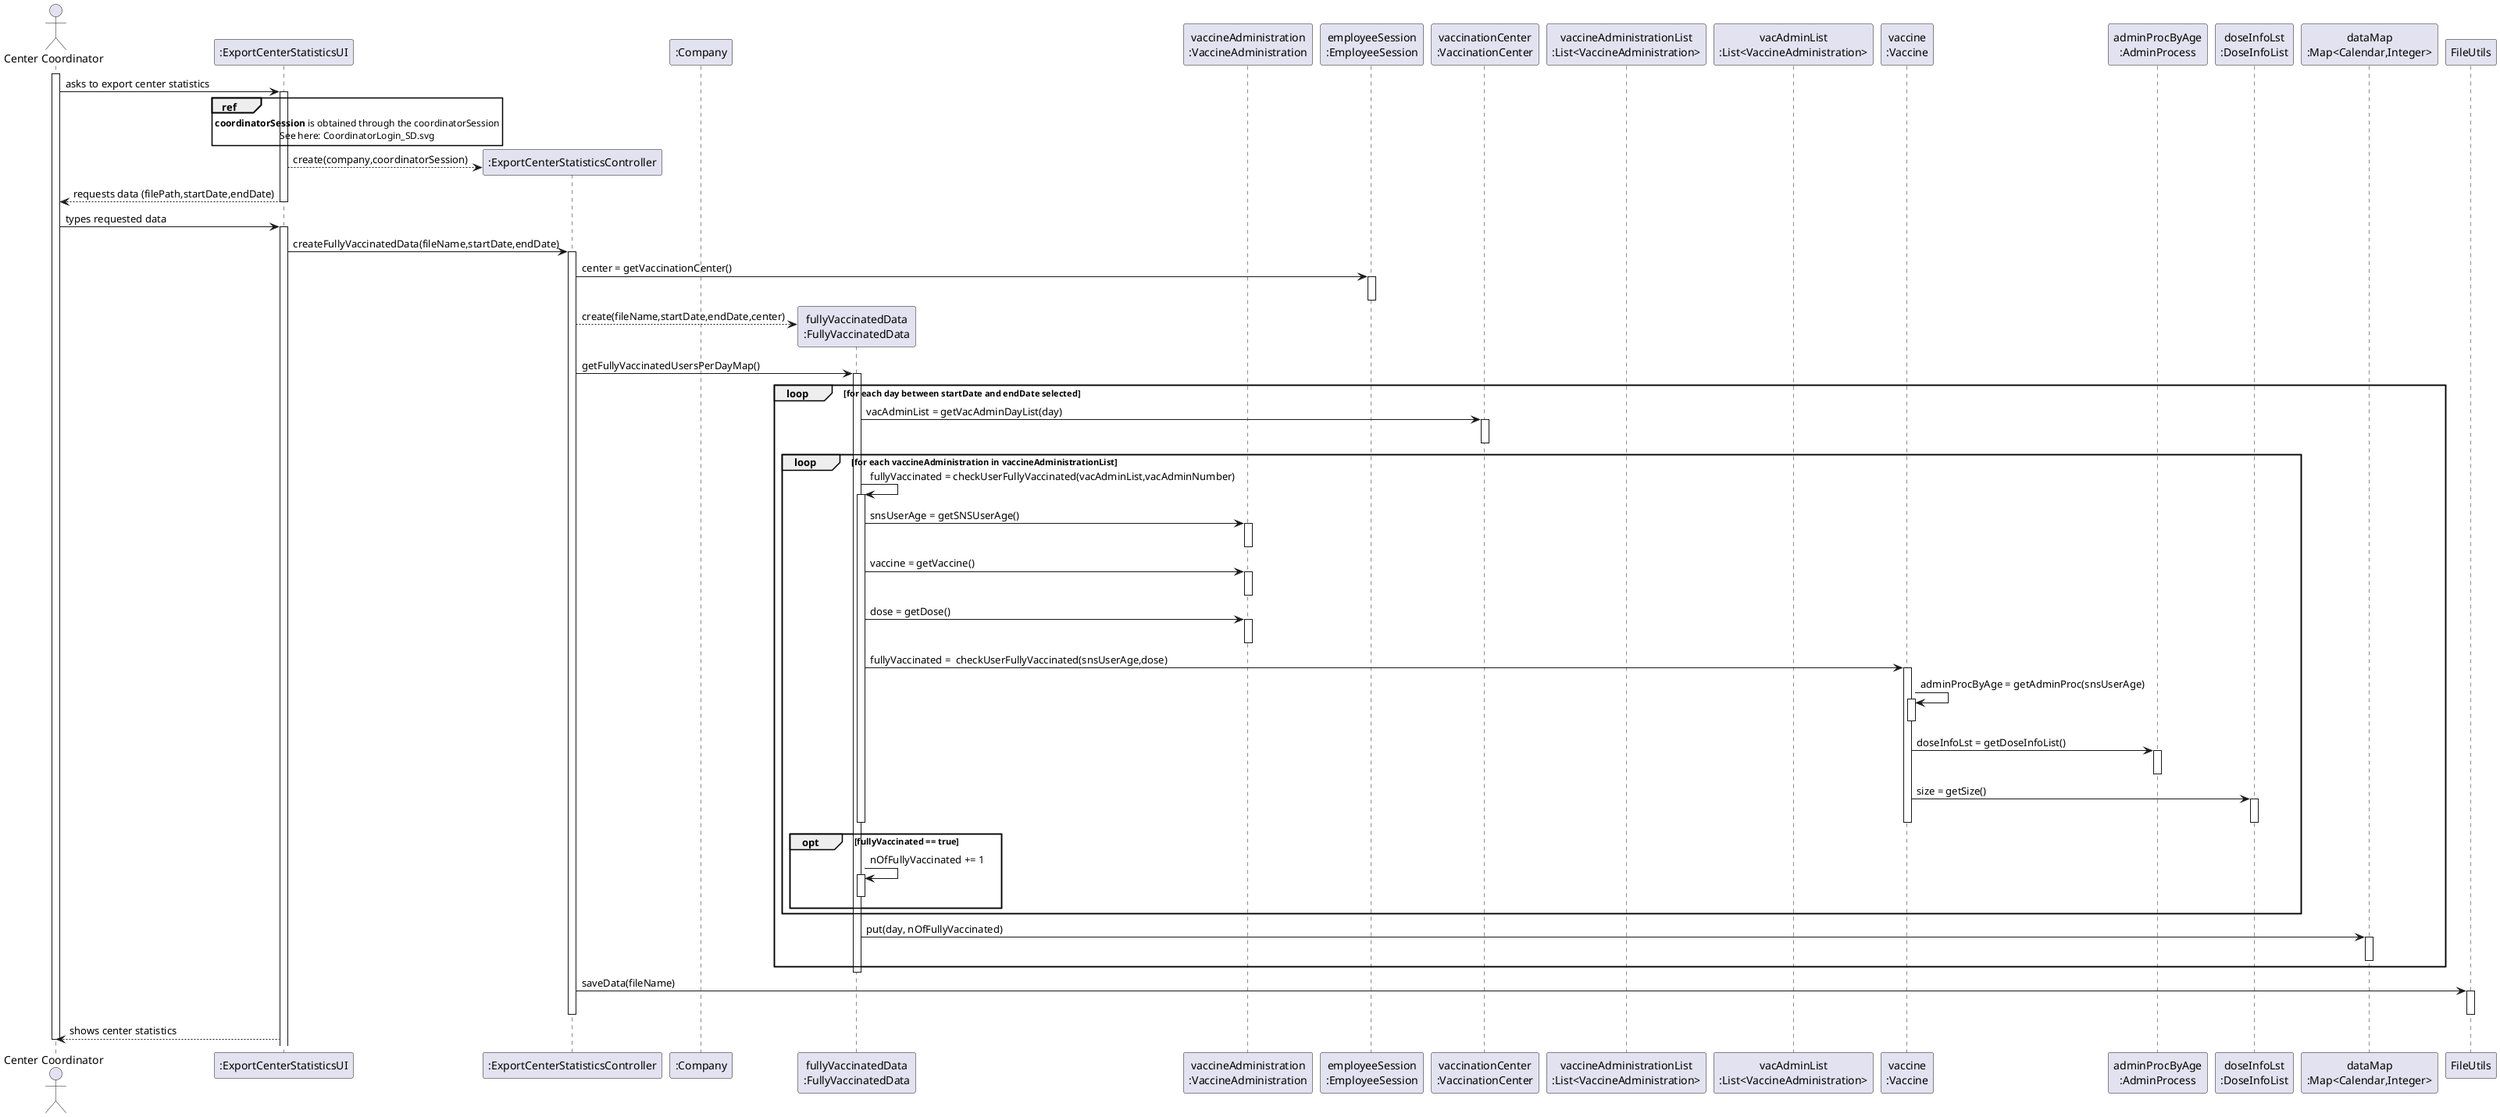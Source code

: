 @startuml US15_SD

actor "Center Coordinator" as COORDINATOR

participant ":ExportCenterStatisticsUI" as UI
participant ":ExportCenterStatisticsController" as CTRL
participant ":Company" as COMP
participant "fullyVaccinatedData\n:FullyVaccinatedData" as FULLYDATA
participant "vaccineAdministration\n:VaccineAdministration" as VACADMIN
participant "employeeSession\n:EmployeeSession" as EMPLOYEESESSION
participant "vaccinationCenter\n:VaccinationCenter" as CENTER
participant "vaccineAdministrationList\n:List<VaccineAdministration>" as VACADMINLIST
participant "vacAdminList\n:List<VaccineAdministration>" as VACDAYLIST
participant "vaccine\n:Vaccine" as VACCINE
participant "adminProcByAge\n:AdminProcess" as ADMINPROC
participant "doseInfoLst\n:DoseInfoList" as DI_LIST
participant "dataMap\n:Map<Calendar,Integer>" as MAP
participant "FileUtils" as FILEUTILS


activate COORDINATOR
COORDINATOR -> UI : asks to export center statistics
activate UI

ref over UI 
**coordinatorSession** is obtained through the coordinatorSession
See here: CoordinatorLogin_SD.svg
end ref

UI --> CTRL** : create(company,coordinatorSession)

UI --> COORDINATOR : requests data (filePath,startDate,endDate)
deactivate UI

COORDINATOR -> UI : types requested data
activate UI

UI -> CTRL : createFullyVaccinatedData(fileName,startDate,endDate)
activate CTRL

CTRL -> EMPLOYEESESSION : center = getVaccinationCenter()
activate EMPLOYEESESSION
deactivate EMPLOYEESESSION

CTRL --> FULLYDATA** : create(fileName,startDate,endDate,center)

CTRL -> FULLYDATA : getFullyVaccinatedUsersPerDayMap()
loop for each day between startDate and endDate selected
activate FULLYDATA

FULLYDATA -> CENTER : vacAdminList = getVacAdminDayList(day)
activate CENTER
deactivate CENTER

loop for each vaccineAdministration in vaccineAdministrationList

FULLYDATA -> FULLYDATA : fullyVaccinated = checkUserFullyVaccinated(vacAdminList,vacAdminNumber)
activate FULLYDATA

FULLYDATA -> VACADMIN :  snsUserAge = getSNSUserAge()
activate VACADMIN
deactivate VACADMIN

FULLYDATA -> VACADMIN : vaccine = getVaccine()
activate VACADMIN
deactivate VACADMIN

FULLYDATA -> VACADMIN : dose = getDose()
activate VACADMIN
deactivate VACADMIN

FULLYDATA -> VACCINE : fullyVaccinated =  checkUserFullyVaccinated(snsUserAge,dose)
activate VACCINE

VACCINE -> VACCINE : adminProcByAge = getAdminProc(snsUserAge)
activate VACCINE
deactivate VACCINE

VACCINE -> ADMINPROC : doseInfoLst = getDoseInfoList()
activate ADMINPROC
deactivate ADMINPROC

VACCINE -> DI_LIST : size = getSize()
activate DI_LIST
deactivate DI_LIST
deactivate VACCINE
deactivate FULLYDATA

opt fullyVaccinated == true
FULLYDATA -> FULLYDATA : nOfFullyVaccinated += 1
activate FULLYDATA
deactivate FULLYDATA
end
end

FULLYDATA -> MAP : put(day, nOfFullyVaccinated)
activate MAP
deactivate MAP

end

deactivate FULLYDATA

CTRL -> FILEUTILS : saveData(fileName)
activate FILEUTILS
deactivate FILEUTILS
deactivate CTRL

UI --> COORDINATOR : shows center statistics

deactivate COORDINATOR 

@enduml